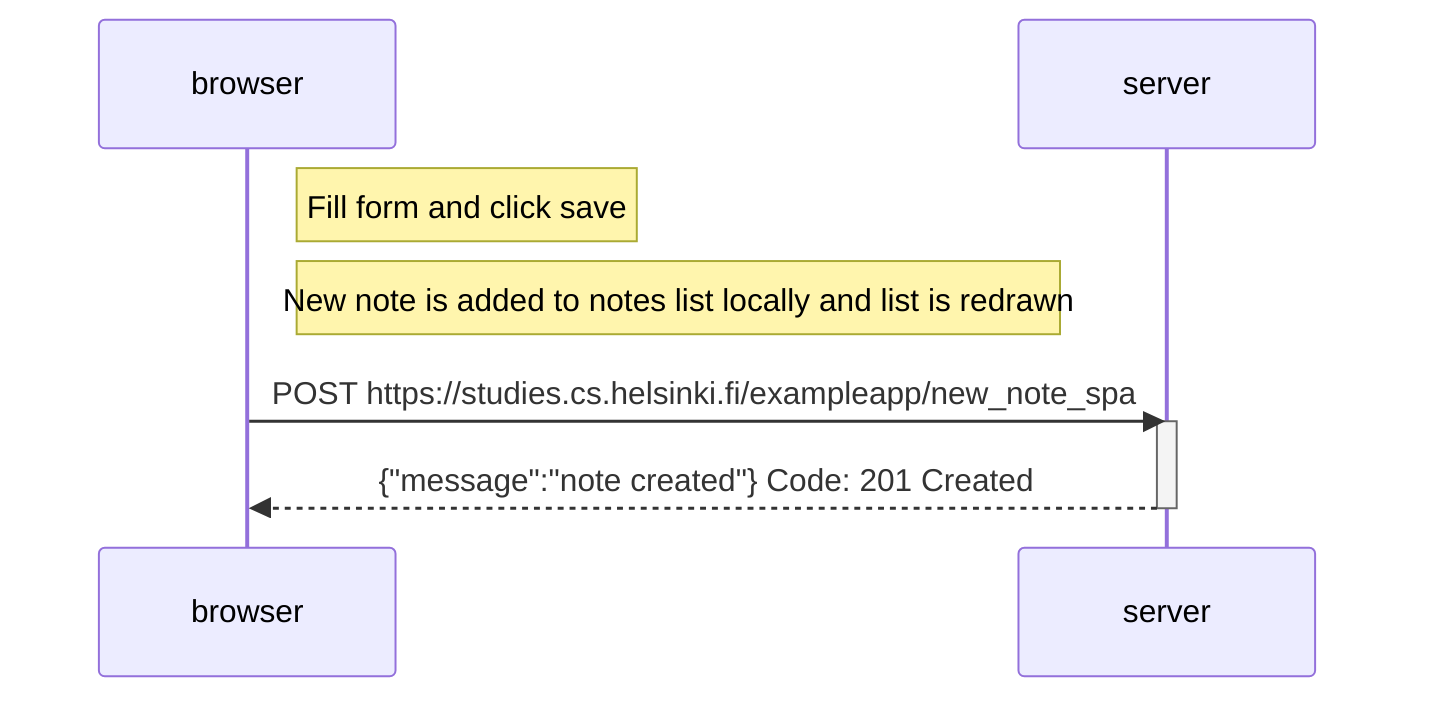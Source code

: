 sequenceDiagram
    participant browser
    participant server

    Note right of browser: Fill form and click save 
    Note right of browser: New note is added to notes list locally and list is redrawn

    browser->>server: POST https://studies.cs.helsinki.fi/exampleapp/new_note_spa
    activate server
    server-->>browser: {"message":"note created"} Code: 201 Created
    deactivate server